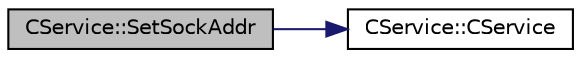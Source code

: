 digraph "CService::SetSockAddr"
{
  edge [fontname="Helvetica",fontsize="10",labelfontname="Helvetica",labelfontsize="10"];
  node [fontname="Helvetica",fontsize="10",shape=record];
  rankdir="LR";
  Node113 [label="CService::SetSockAddr",height=0.2,width=0.4,color="black", fillcolor="grey75", style="filled", fontcolor="black"];
  Node113 -> Node114 [color="midnightblue",fontsize="10",style="solid",fontname="Helvetica"];
  Node114 [label="CService::CService",height=0.2,width=0.4,color="black", fillcolor="white", style="filled",URL="$class_c_service.html#a3003da1c50f2135123ebb3109340b9b2"];
}
